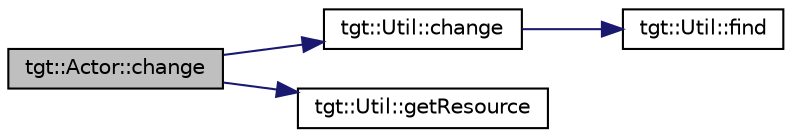 digraph "tgt::Actor::change"
{
 // LATEX_PDF_SIZE
  edge [fontname="Helvetica",fontsize="10",labelfontname="Helvetica",labelfontsize="10"];
  node [fontname="Helvetica",fontsize="10",shape=record];
  rankdir="LR";
  Node1 [label="tgt::Actor::change",height=0.2,width=0.4,color="black", fillcolor="grey75", style="filled", fontcolor="black",tooltip=" "];
  Node1 -> Node2 [color="midnightblue",fontsize="10",style="solid",fontname="Helvetica"];
  Node2 [label="tgt::Util::change",height=0.2,width=0.4,color="black", fillcolor="white", style="filled",URL="$namespacetgt_1_1_util.html#ae68cda983421450a0e694f2e827fd10a",tooltip=" "];
  Node2 -> Node3 [color="midnightblue",fontsize="10",style="solid",fontname="Helvetica"];
  Node3 [label="tgt::Util::find",height=0.2,width=0.4,color="black", fillcolor="white", style="filled",URL="$namespacetgt_1_1_util.html#a38d841da2a23d75b2de5ed17a135edcb",tooltip=" "];
  Node1 -> Node4 [color="midnightblue",fontsize="10",style="solid",fontname="Helvetica"];
  Node4 [label="tgt::Util::getResource",height=0.2,width=0.4,color="black", fillcolor="white", style="filled",URL="$namespacetgt_1_1_util.html#a7b35e27282551b04fb6b053a928ef175",tooltip=" "];
}
